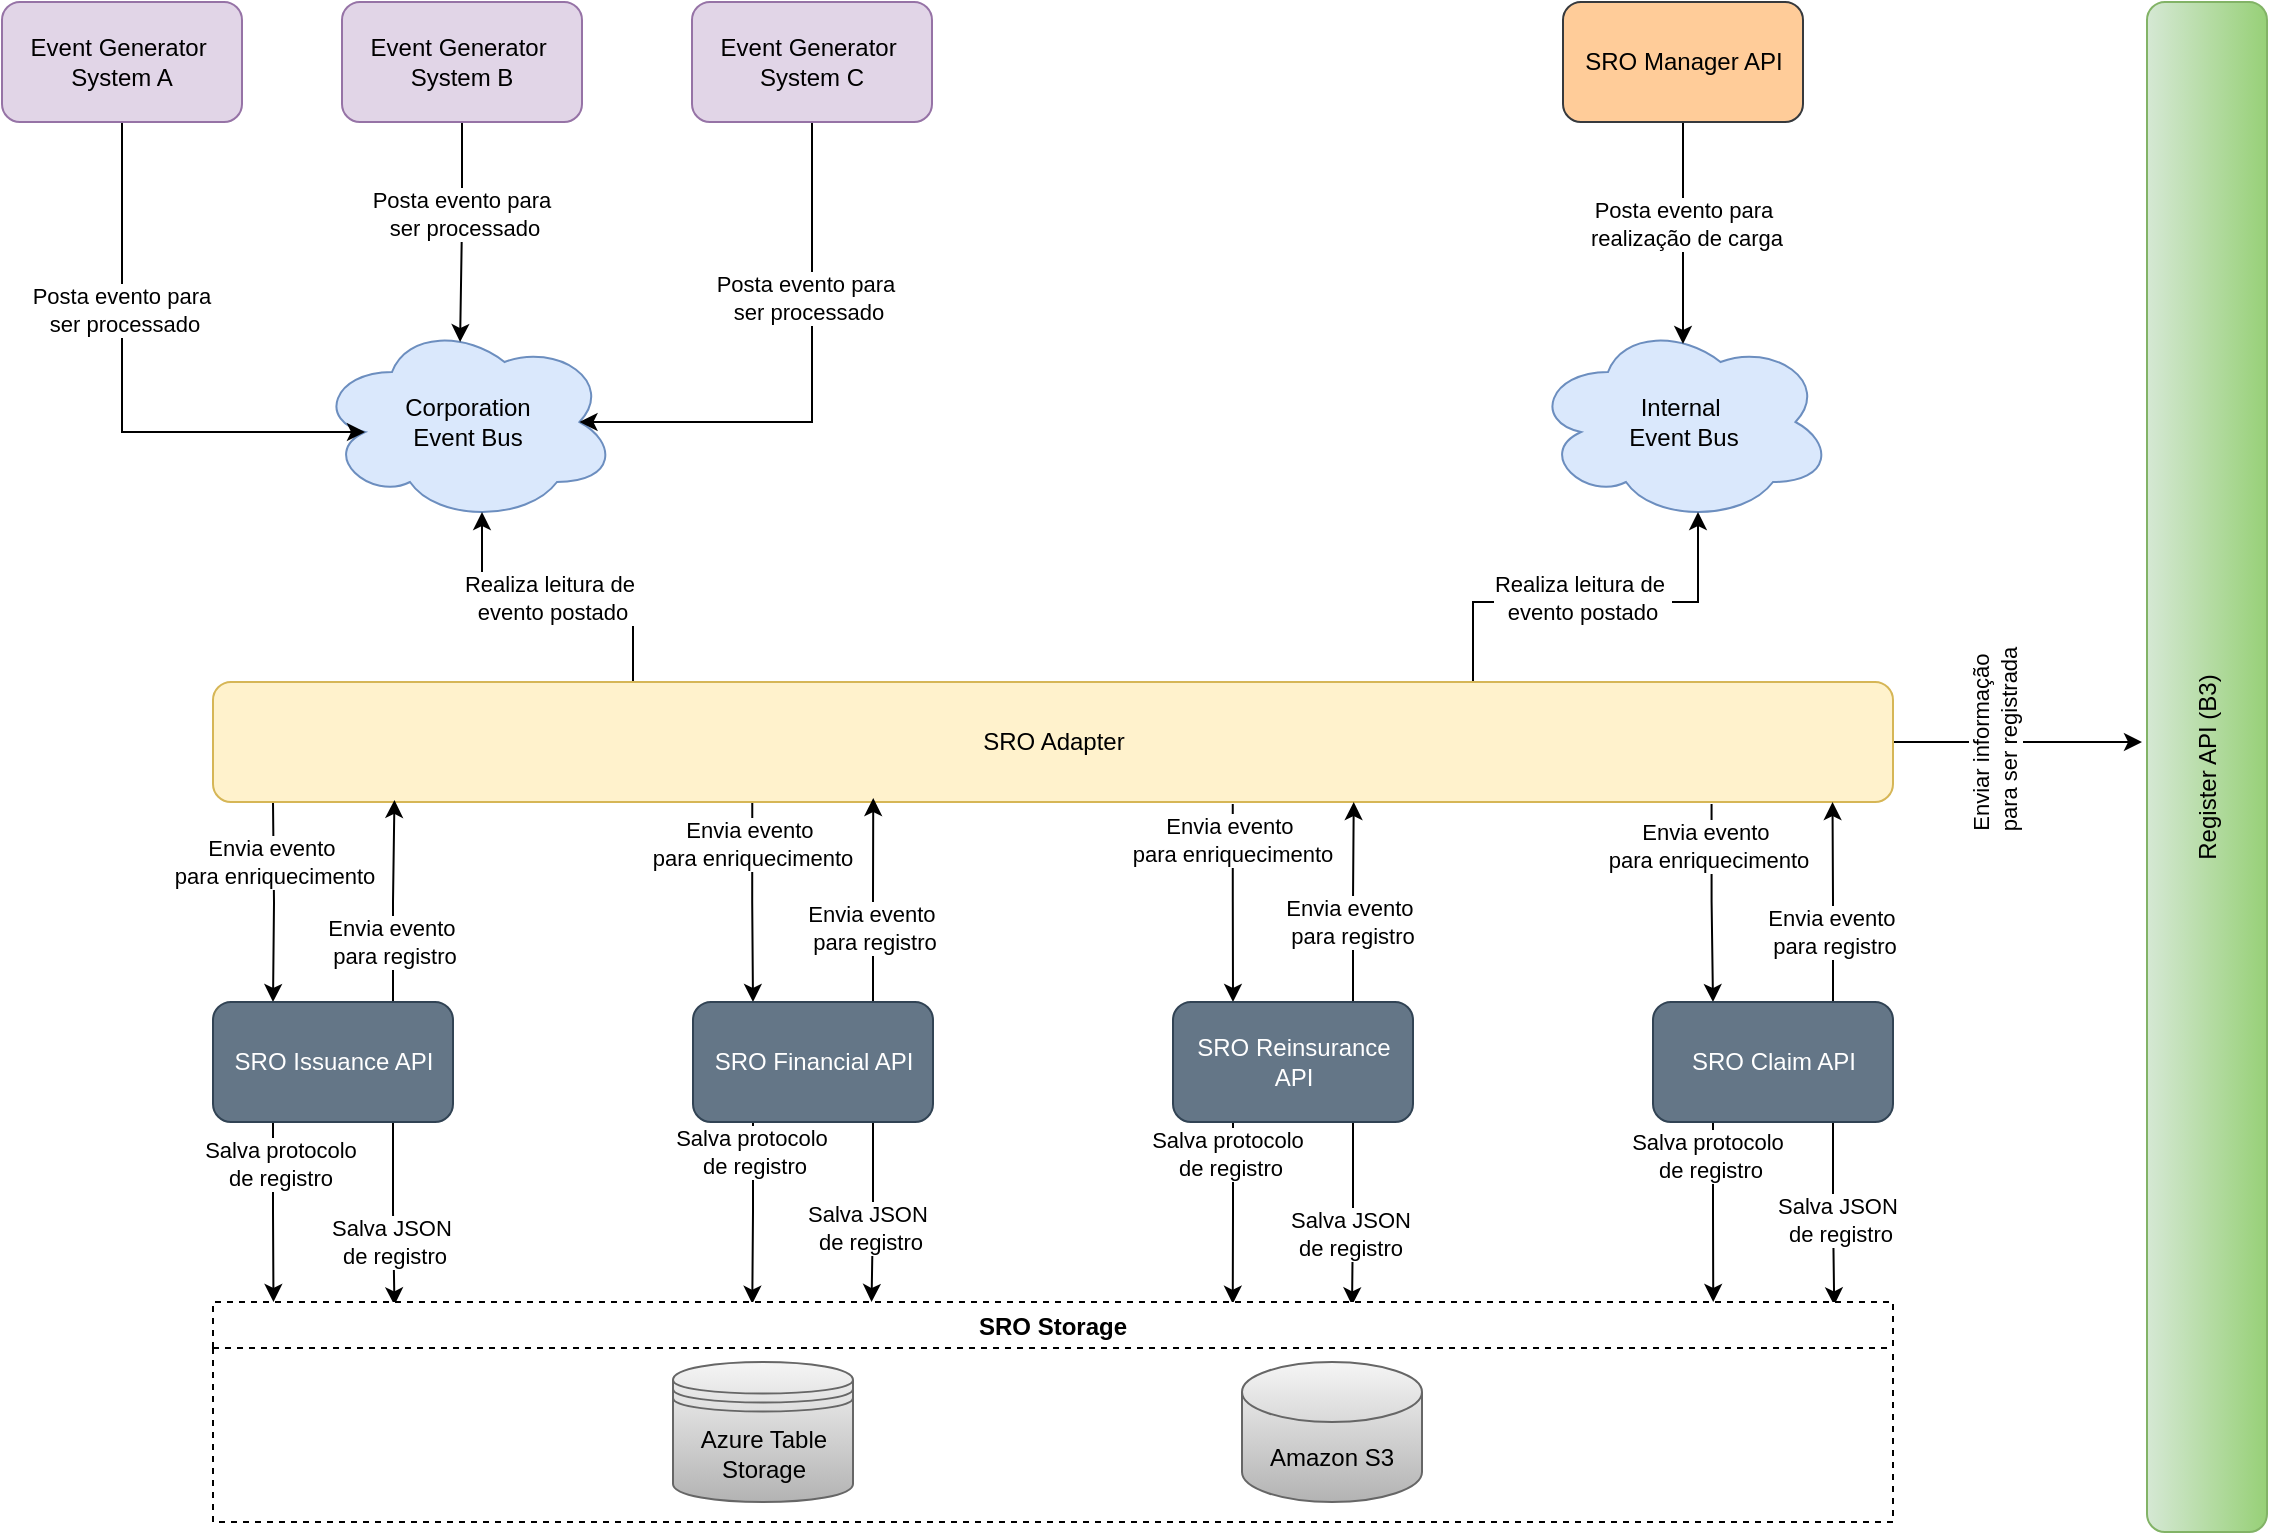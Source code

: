 <mxfile version="21.6.7" type="github">
  <diagram id="JXz0fbud5Zy2-RZ22Po4" name="Página-1">
    <mxGraphModel dx="1434" dy="764" grid="1" gridSize="10" guides="1" tooltips="1" connect="1" arrows="1" fold="1" page="1" pageScale="1" pageWidth="1169" pageHeight="827" math="0" shadow="0">
      <root>
        <mxCell id="0" />
        <mxCell id="1" parent="0" />
        <mxCell id="SmAF9EpFpeMBaTRaSpVy-1" value="Corporation &lt;br&gt;Event Bus" style="ellipse;shape=cloud;whiteSpace=wrap;html=1;fillColor=#dae8fc;strokeColor=#6c8ebf;" vertex="1" parent="1">
          <mxGeometry x="177.5" y="200" width="150" height="100" as="geometry" />
        </mxCell>
        <mxCell id="SmAF9EpFpeMBaTRaSpVy-2" value="Internal&amp;nbsp;&lt;br&gt;Event Bus" style="ellipse;shape=cloud;whiteSpace=wrap;html=1;fillColor=#dae8fc;strokeColor=#6c8ebf;" vertex="1" parent="1">
          <mxGeometry x="785.5" y="200" width="150" height="100" as="geometry" />
        </mxCell>
        <mxCell id="SmAF9EpFpeMBaTRaSpVy-19" style="edgeStyle=orthogonalEdgeStyle;rounded=0;orthogonalLoop=1;jettySize=auto;html=1;exitX=0.25;exitY=0;exitDx=0;exitDy=0;entryX=0.55;entryY=0.95;entryDx=0;entryDy=0;entryPerimeter=0;" edge="1" parent="1" source="SmAF9EpFpeMBaTRaSpVy-3" target="SmAF9EpFpeMBaTRaSpVy-1">
          <mxGeometry relative="1" as="geometry" />
        </mxCell>
        <mxCell id="SmAF9EpFpeMBaTRaSpVy-60" value="Realiza leitura de&amp;nbsp;&lt;br&gt;evento postado" style="edgeLabel;html=1;align=center;verticalAlign=middle;resizable=0;points=[];" vertex="1" connectable="0" parent="SmAF9EpFpeMBaTRaSpVy-19">
          <mxGeometry x="0.003" y="-2" relative="1" as="geometry">
            <mxPoint as="offset" />
          </mxGeometry>
        </mxCell>
        <mxCell id="SmAF9EpFpeMBaTRaSpVy-20" style="edgeStyle=orthogonalEdgeStyle;rounded=0;orthogonalLoop=1;jettySize=auto;html=1;exitX=0.75;exitY=0;exitDx=0;exitDy=0;entryX=0.55;entryY=0.95;entryDx=0;entryDy=0;entryPerimeter=0;" edge="1" parent="1" source="SmAF9EpFpeMBaTRaSpVy-3" target="SmAF9EpFpeMBaTRaSpVy-2">
          <mxGeometry relative="1" as="geometry" />
        </mxCell>
        <mxCell id="SmAF9EpFpeMBaTRaSpVy-61" value="Realiza leitura de&amp;nbsp;&lt;br&gt;evento postado" style="edgeLabel;html=1;align=center;verticalAlign=middle;resizable=0;points=[];" vertex="1" connectable="0" parent="SmAF9EpFpeMBaTRaSpVy-20">
          <mxGeometry x="-0.053" y="2" relative="1" as="geometry">
            <mxPoint x="1" as="offset" />
          </mxGeometry>
        </mxCell>
        <mxCell id="SmAF9EpFpeMBaTRaSpVy-30" style="edgeStyle=orthogonalEdgeStyle;rounded=0;orthogonalLoop=1;jettySize=auto;html=1;entryX=0.25;entryY=0;entryDx=0;entryDy=0;" edge="1" parent="1" target="SmAF9EpFpeMBaTRaSpVy-4">
          <mxGeometry relative="1" as="geometry">
            <mxPoint x="155.5" y="440" as="sourcePoint" />
          </mxGeometry>
        </mxCell>
        <mxCell id="SmAF9EpFpeMBaTRaSpVy-63" value="Envia evento&amp;nbsp;&lt;br&gt;para enriquecimento" style="edgeLabel;html=1;align=center;verticalAlign=middle;resizable=0;points=[];" vertex="1" connectable="0" parent="SmAF9EpFpeMBaTRaSpVy-30">
          <mxGeometry x="-0.104" relative="1" as="geometry">
            <mxPoint y="-15" as="offset" />
          </mxGeometry>
        </mxCell>
        <mxCell id="SmAF9EpFpeMBaTRaSpVy-32" style="edgeStyle=orthogonalEdgeStyle;rounded=0;orthogonalLoop=1;jettySize=auto;html=1;entryX=0.25;entryY=0;entryDx=0;entryDy=0;exitX=0.321;exitY=0.983;exitDx=0;exitDy=0;exitPerimeter=0;" edge="1" parent="1" source="SmAF9EpFpeMBaTRaSpVy-3" target="SmAF9EpFpeMBaTRaSpVy-5">
          <mxGeometry relative="1" as="geometry" />
        </mxCell>
        <mxCell id="SmAF9EpFpeMBaTRaSpVy-65" value="Envia evento&amp;nbsp;&lt;br&gt;para enriquecimento" style="edgeLabel;html=1;align=center;verticalAlign=middle;resizable=0;points=[];" vertex="1" connectable="0" parent="SmAF9EpFpeMBaTRaSpVy-32">
          <mxGeometry x="-0.566" relative="1" as="geometry">
            <mxPoint as="offset" />
          </mxGeometry>
        </mxCell>
        <mxCell id="SmAF9EpFpeMBaTRaSpVy-34" style="edgeStyle=orthogonalEdgeStyle;rounded=0;orthogonalLoop=1;jettySize=auto;html=1;exitX=0.607;exitY=1.017;exitDx=0;exitDy=0;entryX=0.25;entryY=0;entryDx=0;entryDy=0;exitPerimeter=0;" edge="1" parent="1" source="SmAF9EpFpeMBaTRaSpVy-3" target="SmAF9EpFpeMBaTRaSpVy-6">
          <mxGeometry relative="1" as="geometry" />
        </mxCell>
        <mxCell id="SmAF9EpFpeMBaTRaSpVy-67" value="Envia evento&amp;nbsp;&lt;br&gt;para enriquecimento" style="edgeLabel;html=1;align=center;verticalAlign=middle;resizable=0;points=[];" vertex="1" connectable="0" parent="SmAF9EpFpeMBaTRaSpVy-34">
          <mxGeometry x="-0.637" y="-1" relative="1" as="geometry">
            <mxPoint as="offset" />
          </mxGeometry>
        </mxCell>
        <mxCell id="SmAF9EpFpeMBaTRaSpVy-36" style="edgeStyle=orthogonalEdgeStyle;rounded=0;orthogonalLoop=1;jettySize=auto;html=1;exitX=0.892;exitY=1.017;exitDx=0;exitDy=0;entryX=0.25;entryY=0;entryDx=0;entryDy=0;exitPerimeter=0;" edge="1" parent="1" source="SmAF9EpFpeMBaTRaSpVy-3" target="SmAF9EpFpeMBaTRaSpVy-7">
          <mxGeometry relative="1" as="geometry" />
        </mxCell>
        <mxCell id="SmAF9EpFpeMBaTRaSpVy-69" value="Envia evento&amp;nbsp;&lt;br&gt;para enriquecimento" style="edgeLabel;html=1;align=center;verticalAlign=middle;resizable=0;points=[];" vertex="1" connectable="0" parent="SmAF9EpFpeMBaTRaSpVy-36">
          <mxGeometry x="-0.579" y="-2" relative="1" as="geometry">
            <mxPoint as="offset" />
          </mxGeometry>
        </mxCell>
        <mxCell id="SmAF9EpFpeMBaTRaSpVy-53" style="edgeStyle=orthogonalEdgeStyle;rounded=0;orthogonalLoop=1;jettySize=auto;html=1;exitX=1;exitY=0.5;exitDx=0;exitDy=0;" edge="1" parent="1" source="SmAF9EpFpeMBaTRaSpVy-3">
          <mxGeometry relative="1" as="geometry">
            <mxPoint x="1090" y="410" as="targetPoint" />
          </mxGeometry>
        </mxCell>
        <mxCell id="SmAF9EpFpeMBaTRaSpVy-93" value="Enviar informação&amp;nbsp;&lt;br&gt;para ser registrada" style="edgeLabel;html=1;align=center;verticalAlign=middle;resizable=0;points=[];rotation=-90;" vertex="1" connectable="0" parent="SmAF9EpFpeMBaTRaSpVy-53">
          <mxGeometry x="-0.192" y="1" relative="1" as="geometry">
            <mxPoint as="offset" />
          </mxGeometry>
        </mxCell>
        <mxCell id="SmAF9EpFpeMBaTRaSpVy-3" value="SRO Adapter" style="rounded=1;whiteSpace=wrap;html=1;fillColor=#fff2cc;strokeColor=#d6b656;" vertex="1" parent="1">
          <mxGeometry x="125.5" y="380" width="840" height="60" as="geometry" />
        </mxCell>
        <mxCell id="SmAF9EpFpeMBaTRaSpVy-31" style="edgeStyle=orthogonalEdgeStyle;rounded=0;orthogonalLoop=1;jettySize=auto;html=1;exitX=0.75;exitY=0;exitDx=0;exitDy=0;entryX=0.108;entryY=0.983;entryDx=0;entryDy=0;entryPerimeter=0;" edge="1" parent="1" source="SmAF9EpFpeMBaTRaSpVy-4" target="SmAF9EpFpeMBaTRaSpVy-3">
          <mxGeometry relative="1" as="geometry" />
        </mxCell>
        <mxCell id="SmAF9EpFpeMBaTRaSpVy-64" value="Envia evento&amp;nbsp;&lt;br&gt;para registro" style="edgeLabel;html=1;align=center;verticalAlign=middle;resizable=0;points=[];" vertex="1" connectable="0" parent="SmAF9EpFpeMBaTRaSpVy-31">
          <mxGeometry x="-0.41" y="1" relative="1" as="geometry">
            <mxPoint x="1" as="offset" />
          </mxGeometry>
        </mxCell>
        <mxCell id="SmAF9EpFpeMBaTRaSpVy-72" style="edgeStyle=orthogonalEdgeStyle;rounded=0;orthogonalLoop=1;jettySize=auto;html=1;exitX=0.25;exitY=1;exitDx=0;exitDy=0;entryX=0.036;entryY=0;entryDx=0;entryDy=0;entryPerimeter=0;" edge="1" parent="1" source="SmAF9EpFpeMBaTRaSpVy-4" target="SmAF9EpFpeMBaTRaSpVy-45">
          <mxGeometry relative="1" as="geometry" />
        </mxCell>
        <mxCell id="SmAF9EpFpeMBaTRaSpVy-85" value="Salva protocolo&lt;br&gt;de registro" style="edgeLabel;html=1;align=center;verticalAlign=middle;resizable=0;points=[];" vertex="1" connectable="0" parent="SmAF9EpFpeMBaTRaSpVy-72">
          <mxGeometry x="-0.174" y="3" relative="1" as="geometry">
            <mxPoint y="-17" as="offset" />
          </mxGeometry>
        </mxCell>
        <mxCell id="SmAF9EpFpeMBaTRaSpVy-73" style="edgeStyle=orthogonalEdgeStyle;rounded=0;orthogonalLoop=1;jettySize=auto;html=1;exitX=0.75;exitY=1;exitDx=0;exitDy=0;entryX=0.108;entryY=0.015;entryDx=0;entryDy=0;entryPerimeter=0;" edge="1" parent="1" source="SmAF9EpFpeMBaTRaSpVy-4" target="SmAF9EpFpeMBaTRaSpVy-45">
          <mxGeometry relative="1" as="geometry" />
        </mxCell>
        <mxCell id="SmAF9EpFpeMBaTRaSpVy-86" value="Salva JSON&amp;nbsp;&lt;br&gt;de registro" style="edgeLabel;html=1;align=center;verticalAlign=middle;resizable=0;points=[];" vertex="1" connectable="0" parent="SmAF9EpFpeMBaTRaSpVy-73">
          <mxGeometry x="0.12" relative="1" as="geometry">
            <mxPoint y="9" as="offset" />
          </mxGeometry>
        </mxCell>
        <mxCell id="SmAF9EpFpeMBaTRaSpVy-4" value="SRO Issuance API" style="rounded=1;whiteSpace=wrap;html=1;fillColor=#647687;strokeColor=#314354;fontColor=#ffffff;" vertex="1" parent="1">
          <mxGeometry x="125.5" y="540" width="120" height="60" as="geometry" />
        </mxCell>
        <mxCell id="SmAF9EpFpeMBaTRaSpVy-33" style="edgeStyle=orthogonalEdgeStyle;rounded=0;orthogonalLoop=1;jettySize=auto;html=1;exitX=0.75;exitY=0;exitDx=0;exitDy=0;entryX=0.393;entryY=0.967;entryDx=0;entryDy=0;entryPerimeter=0;" edge="1" parent="1" source="SmAF9EpFpeMBaTRaSpVy-5" target="SmAF9EpFpeMBaTRaSpVy-3">
          <mxGeometry relative="1" as="geometry" />
        </mxCell>
        <mxCell id="SmAF9EpFpeMBaTRaSpVy-66" value="Envia evento&amp;nbsp;&lt;br&gt;para registro" style="edgeLabel;html=1;align=center;verticalAlign=middle;resizable=0;points=[];" vertex="1" connectable="0" parent="SmAF9EpFpeMBaTRaSpVy-33">
          <mxGeometry x="-0.256" y="1" relative="1" as="geometry">
            <mxPoint x="1" y="1" as="offset" />
          </mxGeometry>
        </mxCell>
        <mxCell id="SmAF9EpFpeMBaTRaSpVy-76" style="edgeStyle=orthogonalEdgeStyle;rounded=0;orthogonalLoop=1;jettySize=auto;html=1;exitX=0.25;exitY=1;exitDx=0;exitDy=0;entryX=0.321;entryY=0.008;entryDx=0;entryDy=0;entryPerimeter=0;" edge="1" parent="1" source="SmAF9EpFpeMBaTRaSpVy-5" target="SmAF9EpFpeMBaTRaSpVy-45">
          <mxGeometry relative="1" as="geometry" />
        </mxCell>
        <mxCell id="SmAF9EpFpeMBaTRaSpVy-87" value="Salva protocolo&amp;nbsp;&lt;br&gt;de registro" style="edgeLabel;html=1;align=center;verticalAlign=middle;resizable=0;points=[];" vertex="1" connectable="0" parent="SmAF9EpFpeMBaTRaSpVy-76">
          <mxGeometry x="-0.671" relative="1" as="geometry">
            <mxPoint as="offset" />
          </mxGeometry>
        </mxCell>
        <mxCell id="SmAF9EpFpeMBaTRaSpVy-77" style="edgeStyle=orthogonalEdgeStyle;rounded=0;orthogonalLoop=1;jettySize=auto;html=1;exitX=0.75;exitY=1;exitDx=0;exitDy=0;entryX=0.392;entryY=0;entryDx=0;entryDy=0;entryPerimeter=0;" edge="1" parent="1" source="SmAF9EpFpeMBaTRaSpVy-5" target="SmAF9EpFpeMBaTRaSpVy-45">
          <mxGeometry relative="1" as="geometry" />
        </mxCell>
        <mxCell id="SmAF9EpFpeMBaTRaSpVy-88" value="Salva JSON&amp;nbsp;&lt;br&gt;de registro" style="edgeLabel;html=1;align=center;verticalAlign=middle;resizable=0;points=[];" vertex="1" connectable="0" parent="SmAF9EpFpeMBaTRaSpVy-77">
          <mxGeometry x="0.184" y="-1" relative="1" as="geometry">
            <mxPoint as="offset" />
          </mxGeometry>
        </mxCell>
        <mxCell id="SmAF9EpFpeMBaTRaSpVy-5" value="SRO Financial API" style="rounded=1;whiteSpace=wrap;html=1;fillColor=#647687;strokeColor=#314354;fontColor=#ffffff;" vertex="1" parent="1">
          <mxGeometry x="365.5" y="540" width="120" height="60" as="geometry" />
        </mxCell>
        <mxCell id="SmAF9EpFpeMBaTRaSpVy-35" style="edgeStyle=orthogonalEdgeStyle;rounded=0;orthogonalLoop=1;jettySize=auto;html=1;exitX=0.75;exitY=0;exitDx=0;exitDy=0;entryX=0.679;entryY=1;entryDx=0;entryDy=0;entryPerimeter=0;" edge="1" parent="1" source="SmAF9EpFpeMBaTRaSpVy-6" target="SmAF9EpFpeMBaTRaSpVy-3">
          <mxGeometry relative="1" as="geometry" />
        </mxCell>
        <mxCell id="SmAF9EpFpeMBaTRaSpVy-68" value="Envia evento&amp;nbsp;&lt;br&gt;para registro" style="edgeLabel;html=1;align=center;verticalAlign=middle;resizable=0;points=[];" vertex="1" connectable="0" parent="SmAF9EpFpeMBaTRaSpVy-35">
          <mxGeometry x="-0.203" y="2" relative="1" as="geometry">
            <mxPoint x="1" as="offset" />
          </mxGeometry>
        </mxCell>
        <mxCell id="SmAF9EpFpeMBaTRaSpVy-78" style="edgeStyle=orthogonalEdgeStyle;rounded=0;orthogonalLoop=1;jettySize=auto;html=1;exitX=0.25;exitY=1;exitDx=0;exitDy=0;entryX=0.607;entryY=0.008;entryDx=0;entryDy=0;entryPerimeter=0;" edge="1" parent="1" source="SmAF9EpFpeMBaTRaSpVy-6" target="SmAF9EpFpeMBaTRaSpVy-45">
          <mxGeometry relative="1" as="geometry" />
        </mxCell>
        <mxCell id="SmAF9EpFpeMBaTRaSpVy-89" value="Salva protocolo&amp;nbsp;&lt;br&gt;de registro" style="edgeLabel;html=1;align=center;verticalAlign=middle;resizable=0;points=[];" vertex="1" connectable="0" parent="SmAF9EpFpeMBaTRaSpVy-78">
          <mxGeometry x="-0.648" y="-2" relative="1" as="geometry">
            <mxPoint as="offset" />
          </mxGeometry>
        </mxCell>
        <mxCell id="SmAF9EpFpeMBaTRaSpVy-80" style="edgeStyle=orthogonalEdgeStyle;rounded=0;orthogonalLoop=1;jettySize=auto;html=1;exitX=0.75;exitY=1;exitDx=0;exitDy=0;entryX=0.678;entryY=0.015;entryDx=0;entryDy=0;entryPerimeter=0;" edge="1" parent="1" source="SmAF9EpFpeMBaTRaSpVy-6" target="SmAF9EpFpeMBaTRaSpVy-45">
          <mxGeometry relative="1" as="geometry" />
        </mxCell>
        <mxCell id="SmAF9EpFpeMBaTRaSpVy-90" value="Salva JSON &lt;br&gt;de registro" style="edgeLabel;html=1;align=center;verticalAlign=middle;resizable=0;points=[];" vertex="1" connectable="0" parent="SmAF9EpFpeMBaTRaSpVy-80">
          <mxGeometry x="0.248" y="-1" relative="1" as="geometry">
            <mxPoint y="-1" as="offset" />
          </mxGeometry>
        </mxCell>
        <mxCell id="SmAF9EpFpeMBaTRaSpVy-6" value="SRO Reinsurance API" style="rounded=1;whiteSpace=wrap;html=1;fillColor=#647687;strokeColor=#314354;fontColor=#ffffff;" vertex="1" parent="1">
          <mxGeometry x="605.5" y="540" width="120" height="60" as="geometry" />
        </mxCell>
        <mxCell id="SmAF9EpFpeMBaTRaSpVy-37" style="edgeStyle=orthogonalEdgeStyle;rounded=0;orthogonalLoop=1;jettySize=auto;html=1;exitX=0.75;exitY=0;exitDx=0;exitDy=0;entryX=0.964;entryY=1;entryDx=0;entryDy=0;entryPerimeter=0;" edge="1" parent="1" source="SmAF9EpFpeMBaTRaSpVy-7" target="SmAF9EpFpeMBaTRaSpVy-3">
          <mxGeometry relative="1" as="geometry" />
        </mxCell>
        <mxCell id="SmAF9EpFpeMBaTRaSpVy-70" value="Envia evento&amp;nbsp;&lt;br&gt;para registro" style="edgeLabel;html=1;align=center;verticalAlign=middle;resizable=0;points=[];" vertex="1" connectable="0" parent="SmAF9EpFpeMBaTRaSpVy-37">
          <mxGeometry x="-0.301" y="1" relative="1" as="geometry">
            <mxPoint x="1" as="offset" />
          </mxGeometry>
        </mxCell>
        <mxCell id="SmAF9EpFpeMBaTRaSpVy-83" style="edgeStyle=orthogonalEdgeStyle;rounded=0;orthogonalLoop=1;jettySize=auto;html=1;exitX=0.75;exitY=1;exitDx=0;exitDy=0;entryX=0.965;entryY=0.015;entryDx=0;entryDy=0;entryPerimeter=0;" edge="1" parent="1" source="SmAF9EpFpeMBaTRaSpVy-7" target="SmAF9EpFpeMBaTRaSpVy-45">
          <mxGeometry relative="1" as="geometry" />
        </mxCell>
        <mxCell id="SmAF9EpFpeMBaTRaSpVy-92" value="Salva JSON&amp;nbsp;&lt;br&gt;de registro" style="edgeLabel;html=1;align=center;verticalAlign=middle;resizable=0;points=[];" vertex="1" connectable="0" parent="SmAF9EpFpeMBaTRaSpVy-83">
          <mxGeometry x="0.075" y="3" relative="1" as="geometry">
            <mxPoint as="offset" />
          </mxGeometry>
        </mxCell>
        <mxCell id="SmAF9EpFpeMBaTRaSpVy-84" style="edgeStyle=orthogonalEdgeStyle;rounded=0;orthogonalLoop=1;jettySize=auto;html=1;exitX=0.25;exitY=1;exitDx=0;exitDy=0;entryX=0.893;entryY=0;entryDx=0;entryDy=0;entryPerimeter=0;" edge="1" parent="1" source="SmAF9EpFpeMBaTRaSpVy-7" target="SmAF9EpFpeMBaTRaSpVy-45">
          <mxGeometry relative="1" as="geometry" />
        </mxCell>
        <mxCell id="SmAF9EpFpeMBaTRaSpVy-91" value="Salva protocolo&amp;nbsp;&lt;br&gt;de registro" style="edgeLabel;html=1;align=center;verticalAlign=middle;resizable=0;points=[];" vertex="1" connectable="0" parent="SmAF9EpFpeMBaTRaSpVy-84">
          <mxGeometry x="-0.623" y="-2" relative="1" as="geometry">
            <mxPoint as="offset" />
          </mxGeometry>
        </mxCell>
        <mxCell id="SmAF9EpFpeMBaTRaSpVy-7" value="SRO Claim API" style="rounded=1;whiteSpace=wrap;html=1;fillColor=#647687;strokeColor=#314354;fontColor=#ffffff;" vertex="1" parent="1">
          <mxGeometry x="845.5" y="540" width="120" height="60" as="geometry" />
        </mxCell>
        <mxCell id="SmAF9EpFpeMBaTRaSpVy-56" style="edgeStyle=orthogonalEdgeStyle;rounded=0;orthogonalLoop=1;jettySize=auto;html=1;exitX=0.5;exitY=1;exitDx=0;exitDy=0;entryX=0.16;entryY=0.55;entryDx=0;entryDy=0;entryPerimeter=0;" edge="1" parent="1" source="SmAF9EpFpeMBaTRaSpVy-11" target="SmAF9EpFpeMBaTRaSpVy-1">
          <mxGeometry relative="1" as="geometry">
            <Array as="points">
              <mxPoint x="80" y="255" />
            </Array>
          </mxGeometry>
        </mxCell>
        <mxCell id="SmAF9EpFpeMBaTRaSpVy-57" value="Posta evento para&amp;nbsp;&lt;br&gt;ser processado" style="edgeLabel;html=1;align=center;verticalAlign=middle;resizable=0;points=[];" vertex="1" connectable="0" parent="SmAF9EpFpeMBaTRaSpVy-56">
          <mxGeometry x="-0.32" y="1" relative="1" as="geometry">
            <mxPoint as="offset" />
          </mxGeometry>
        </mxCell>
        <mxCell id="SmAF9EpFpeMBaTRaSpVy-11" value="Event Generator&amp;nbsp;&lt;br&gt;System A" style="rounded=1;whiteSpace=wrap;html=1;fillColor=#e1d5e7;strokeColor=#9673a6;" vertex="1" parent="1">
          <mxGeometry x="20" y="40" width="120" height="60" as="geometry" />
        </mxCell>
        <mxCell id="SmAF9EpFpeMBaTRaSpVy-16" style="edgeStyle=orthogonalEdgeStyle;rounded=0;orthogonalLoop=1;jettySize=auto;html=1;entryX=0.477;entryY=0.1;entryDx=0;entryDy=0;entryPerimeter=0;" edge="1" parent="1" source="SmAF9EpFpeMBaTRaSpVy-12" target="SmAF9EpFpeMBaTRaSpVy-1">
          <mxGeometry relative="1" as="geometry" />
        </mxCell>
        <mxCell id="SmAF9EpFpeMBaTRaSpVy-59" value="Posta evento para&amp;nbsp;&lt;br&gt;ser processado" style="edgeLabel;html=1;align=center;verticalAlign=middle;resizable=0;points=[];" vertex="1" connectable="0" parent="SmAF9EpFpeMBaTRaSpVy-16">
          <mxGeometry x="-0.17" y="1" relative="1" as="geometry">
            <mxPoint as="offset" />
          </mxGeometry>
        </mxCell>
        <mxCell id="SmAF9EpFpeMBaTRaSpVy-12" value="Event Generator&amp;nbsp;&lt;br style=&quot;border-color: var(--border-color);&quot;&gt;System B" style="rounded=1;whiteSpace=wrap;html=1;fillColor=#e1d5e7;strokeColor=#9673a6;" vertex="1" parent="1">
          <mxGeometry x="190" y="40" width="120" height="60" as="geometry" />
        </mxCell>
        <mxCell id="SmAF9EpFpeMBaTRaSpVy-54" style="edgeStyle=orthogonalEdgeStyle;rounded=0;orthogonalLoop=1;jettySize=auto;html=1;exitX=0.5;exitY=1;exitDx=0;exitDy=0;entryX=0.875;entryY=0.5;entryDx=0;entryDy=0;entryPerimeter=0;" edge="1" parent="1" source="SmAF9EpFpeMBaTRaSpVy-13" target="SmAF9EpFpeMBaTRaSpVy-1">
          <mxGeometry relative="1" as="geometry">
            <Array as="points">
              <mxPoint x="425" y="250" />
            </Array>
          </mxGeometry>
        </mxCell>
        <mxCell id="SmAF9EpFpeMBaTRaSpVy-58" value="Posta evento para&amp;nbsp;&lt;br&gt;ser processado" style="edgeLabel;html=1;align=center;verticalAlign=middle;resizable=0;points=[];" vertex="1" connectable="0" parent="SmAF9EpFpeMBaTRaSpVy-54">
          <mxGeometry x="-0.339" y="-2" relative="1" as="geometry">
            <mxPoint as="offset" />
          </mxGeometry>
        </mxCell>
        <mxCell id="SmAF9EpFpeMBaTRaSpVy-13" value="Event Generator&amp;nbsp;&lt;br style=&quot;border-color: var(--border-color);&quot;&gt;System C" style="rounded=1;whiteSpace=wrap;html=1;fillColor=#e1d5e7;strokeColor=#9673a6;" vertex="1" parent="1">
          <mxGeometry x="365" y="40" width="120" height="60" as="geometry" />
        </mxCell>
        <mxCell id="SmAF9EpFpeMBaTRaSpVy-18" style="edgeStyle=orthogonalEdgeStyle;rounded=0;orthogonalLoop=1;jettySize=auto;html=1;entryX=0.5;entryY=0.11;entryDx=0;entryDy=0;entryPerimeter=0;" edge="1" parent="1" source="SmAF9EpFpeMBaTRaSpVy-14" target="SmAF9EpFpeMBaTRaSpVy-2">
          <mxGeometry relative="1" as="geometry" />
        </mxCell>
        <mxCell id="SmAF9EpFpeMBaTRaSpVy-62" value="Posta evento para&amp;nbsp;&lt;br&gt;realização de carga" style="edgeLabel;html=1;align=center;verticalAlign=middle;resizable=0;points=[];" vertex="1" connectable="0" parent="SmAF9EpFpeMBaTRaSpVy-18">
          <mxGeometry x="-0.081" y="1" relative="1" as="geometry">
            <mxPoint as="offset" />
          </mxGeometry>
        </mxCell>
        <mxCell id="SmAF9EpFpeMBaTRaSpVy-14" value="SRO Manager API" style="rounded=1;whiteSpace=wrap;html=1;fillColor=#ffcc99;strokeColor=#36393d;" vertex="1" parent="1">
          <mxGeometry x="800.5" y="40" width="120" height="60" as="geometry" />
        </mxCell>
        <mxCell id="SmAF9EpFpeMBaTRaSpVy-45" value="SRO Storage" style="swimlane;dashed=1;" vertex="1" parent="1">
          <mxGeometry x="125.5" y="690" width="840" height="110" as="geometry" />
        </mxCell>
        <mxCell id="SmAF9EpFpeMBaTRaSpVy-46" value="Amazon S3" style="shape=cylinder3;whiteSpace=wrap;html=1;boundedLbl=1;backgroundOutline=1;size=15;fillColor=#f5f5f5;strokeColor=#666666;gradientColor=#b3b3b3;" vertex="1" parent="SmAF9EpFpeMBaTRaSpVy-45">
          <mxGeometry x="514.5" y="30" width="90" height="70" as="geometry" />
        </mxCell>
        <mxCell id="SmAF9EpFpeMBaTRaSpVy-47" value="Azure Table Storage" style="shape=datastore;whiteSpace=wrap;html=1;fillColor=#f5f5f5;strokeColor=#666666;gradientColor=#b3b3b3;" vertex="1" parent="SmAF9EpFpeMBaTRaSpVy-45">
          <mxGeometry x="230" y="30" width="90" height="70" as="geometry" />
        </mxCell>
        <mxCell id="SmAF9EpFpeMBaTRaSpVy-52" value="Register API (B3)" style="rounded=1;whiteSpace=wrap;html=1;rotation=-90;fillColor=#d5e8d4;gradientColor=#97d077;strokeColor=#82b366;" vertex="1" parent="1">
          <mxGeometry x="740" y="392.5" width="765" height="60" as="geometry" />
        </mxCell>
      </root>
    </mxGraphModel>
  </diagram>
</mxfile>
